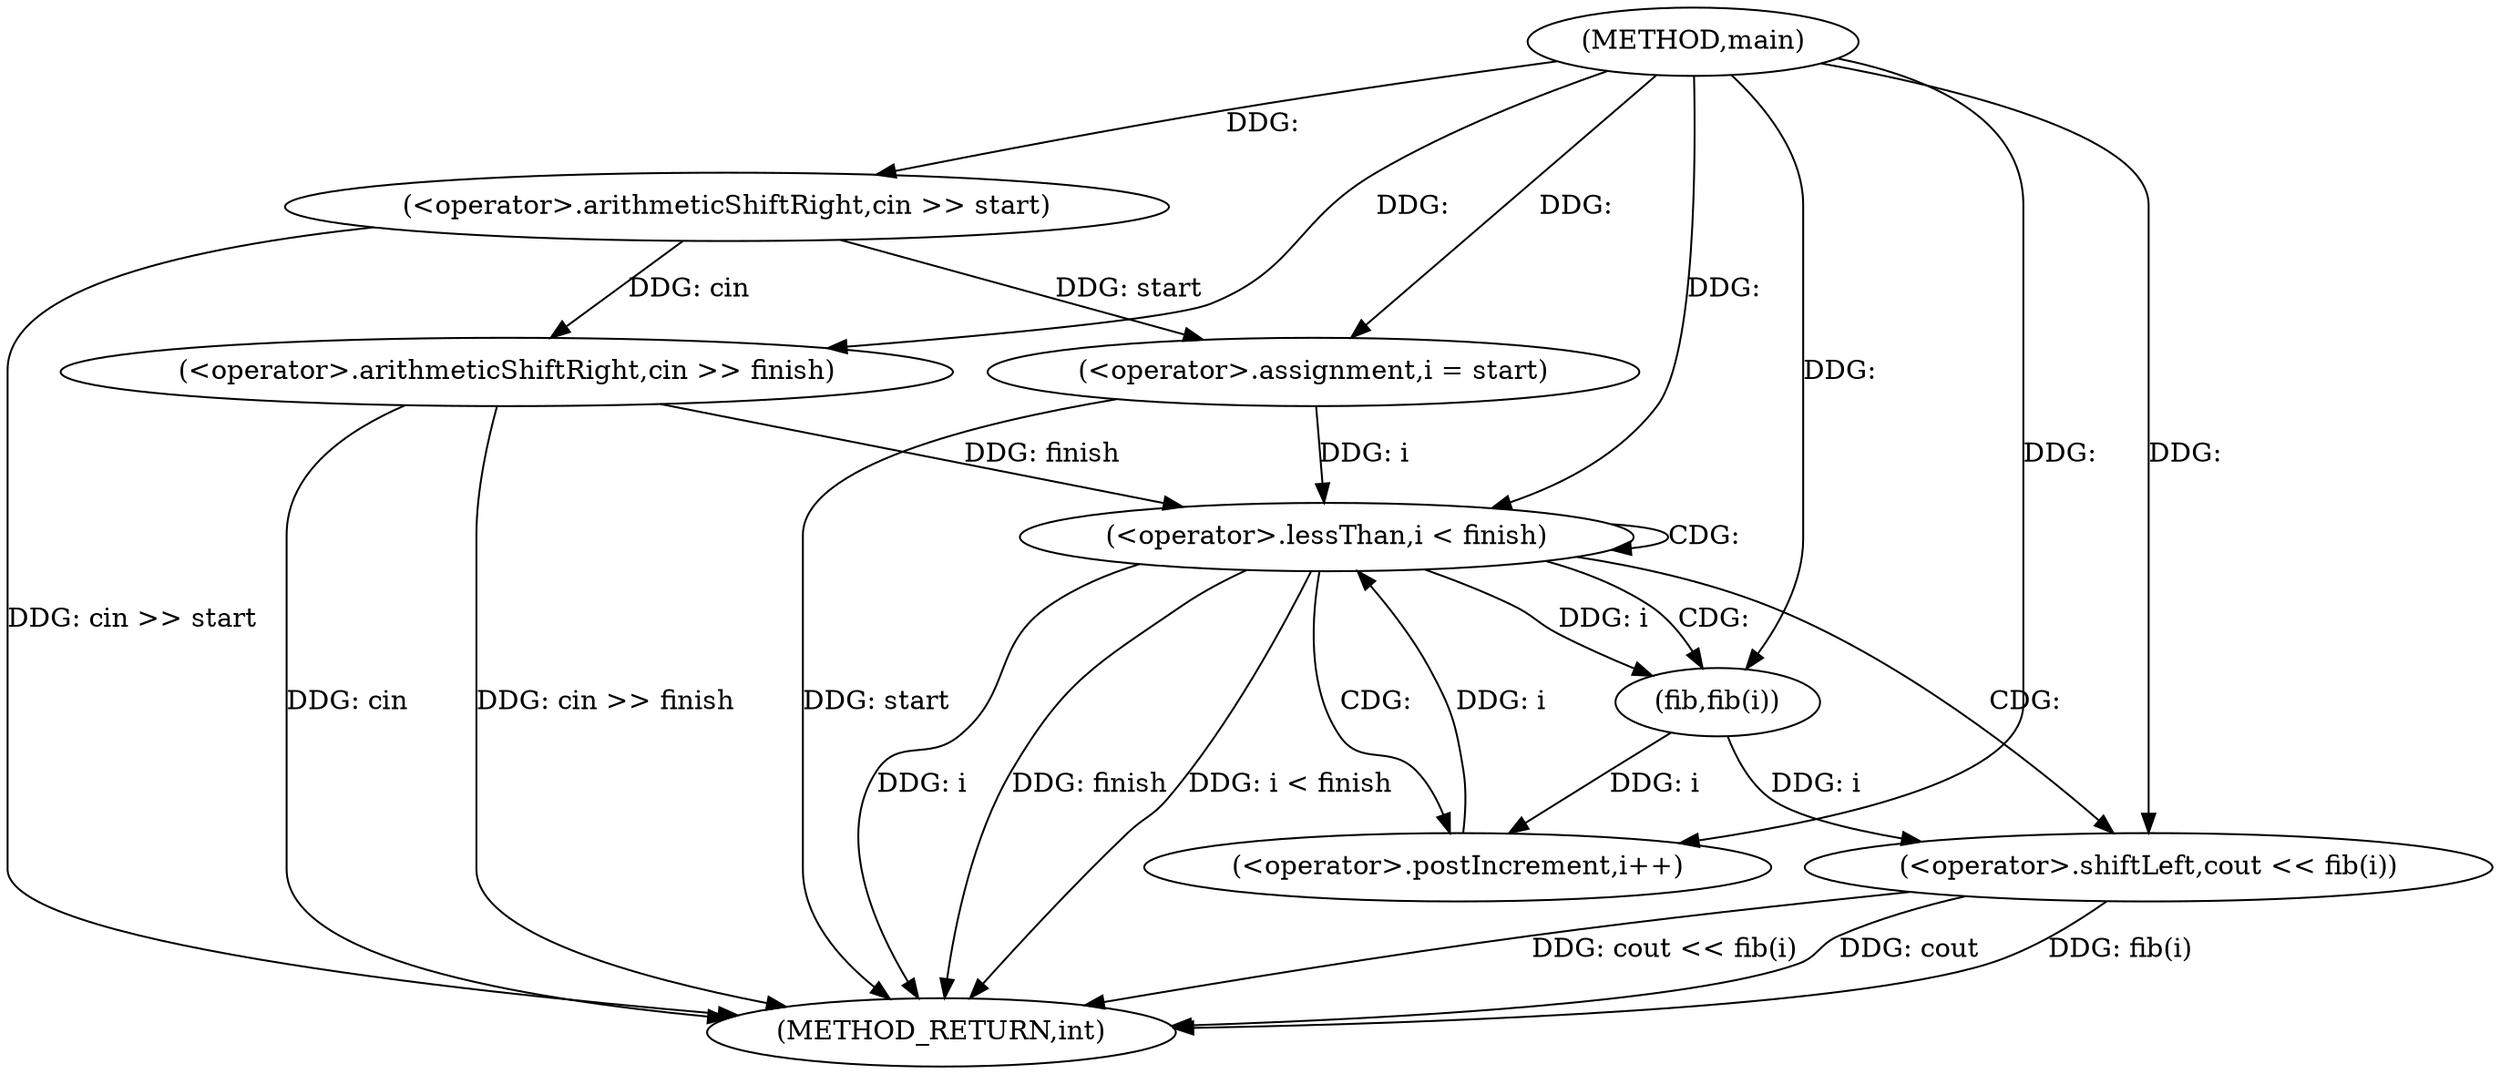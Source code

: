 digraph "main" {  
"1000143" [label = "(METHOD,main)" ]
"1000168" [label = "(METHOD_RETURN,int)" ]
"1000147" [label = "(<operator>.arithmeticShiftRight,cin >> start)" ]
"1000150" [label = "(<operator>.arithmeticShiftRight,cin >> finish)" ]
"1000155" [label = "(<operator>.assignment,i = start)" ]
"1000158" [label = "(<operator>.lessThan,i < finish)" ]
"1000161" [label = "(<operator>.postIncrement,i++)" ]
"1000164" [label = "(<operator>.shiftLeft,cout << fib(i))" ]
"1000166" [label = "(fib,fib(i))" ]
  "1000147" -> "1000168"  [ label = "DDG: cin >> start"] 
  "1000150" -> "1000168"  [ label = "DDG: cin"] 
  "1000150" -> "1000168"  [ label = "DDG: cin >> finish"] 
  "1000155" -> "1000168"  [ label = "DDG: start"] 
  "1000158" -> "1000168"  [ label = "DDG: i"] 
  "1000158" -> "1000168"  [ label = "DDG: finish"] 
  "1000158" -> "1000168"  [ label = "DDG: i < finish"] 
  "1000164" -> "1000168"  [ label = "DDG: fib(i)"] 
  "1000164" -> "1000168"  [ label = "DDG: cout << fib(i)"] 
  "1000164" -> "1000168"  [ label = "DDG: cout"] 
  "1000143" -> "1000147"  [ label = "DDG: "] 
  "1000147" -> "1000150"  [ label = "DDG: cin"] 
  "1000143" -> "1000150"  [ label = "DDG: "] 
  "1000147" -> "1000155"  [ label = "DDG: start"] 
  "1000143" -> "1000155"  [ label = "DDG: "] 
  "1000155" -> "1000158"  [ label = "DDG: i"] 
  "1000161" -> "1000158"  [ label = "DDG: i"] 
  "1000143" -> "1000158"  [ label = "DDG: "] 
  "1000150" -> "1000158"  [ label = "DDG: finish"] 
  "1000166" -> "1000161"  [ label = "DDG: i"] 
  "1000143" -> "1000161"  [ label = "DDG: "] 
  "1000143" -> "1000164"  [ label = "DDG: "] 
  "1000166" -> "1000164"  [ label = "DDG: i"] 
  "1000158" -> "1000166"  [ label = "DDG: i"] 
  "1000143" -> "1000166"  [ label = "DDG: "] 
  "1000158" -> "1000161"  [ label = "CDG: "] 
  "1000158" -> "1000164"  [ label = "CDG: "] 
  "1000158" -> "1000166"  [ label = "CDG: "] 
  "1000158" -> "1000158"  [ label = "CDG: "] 
}
